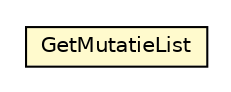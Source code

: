 #!/usr/local/bin/dot
#
# Class diagram 
# Generated by UMLGraph version R5_6-24-gf6e263 (http://www.umlgraph.org/)
#

digraph G {
	edge [fontname="Helvetica",fontsize=10,labelfontname="Helvetica",labelfontsize=10];
	node [fontname="Helvetica",fontsize=10,shape=plaintext];
	nodesep=0.25;
	ranksep=0.5;
	// nl.b3p.brmo.soap.eigendom.GetMutatieList
	c936 [label=<<table title="nl.b3p.brmo.soap.eigendom.GetMutatieList" border="0" cellborder="1" cellspacing="0" cellpadding="2" port="p" bgcolor="lemonChiffon" href="./GetMutatieList.html">
		<tr><td><table border="0" cellspacing="0" cellpadding="1">
<tr><td align="center" balign="center"> GetMutatieList </td></tr>
		</table></td></tr>
		</table>>, URL="./GetMutatieList.html", fontname="Helvetica", fontcolor="black", fontsize=10.0];
}

